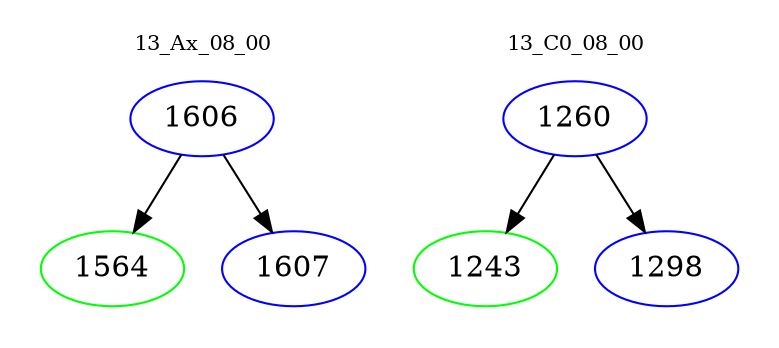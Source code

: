digraph{
subgraph cluster_0 {
color = white
label = "13_Ax_08_00";
fontsize=10;
T0_1606 [label="1606", color="blue"]
T0_1606 -> T0_1564 [color="black"]
T0_1564 [label="1564", color="green"]
T0_1606 -> T0_1607 [color="black"]
T0_1607 [label="1607", color="blue"]
}
subgraph cluster_1 {
color = white
label = "13_C0_08_00";
fontsize=10;
T1_1260 [label="1260", color="blue"]
T1_1260 -> T1_1243 [color="black"]
T1_1243 [label="1243", color="green"]
T1_1260 -> T1_1298 [color="black"]
T1_1298 [label="1298", color="blue"]
}
}
